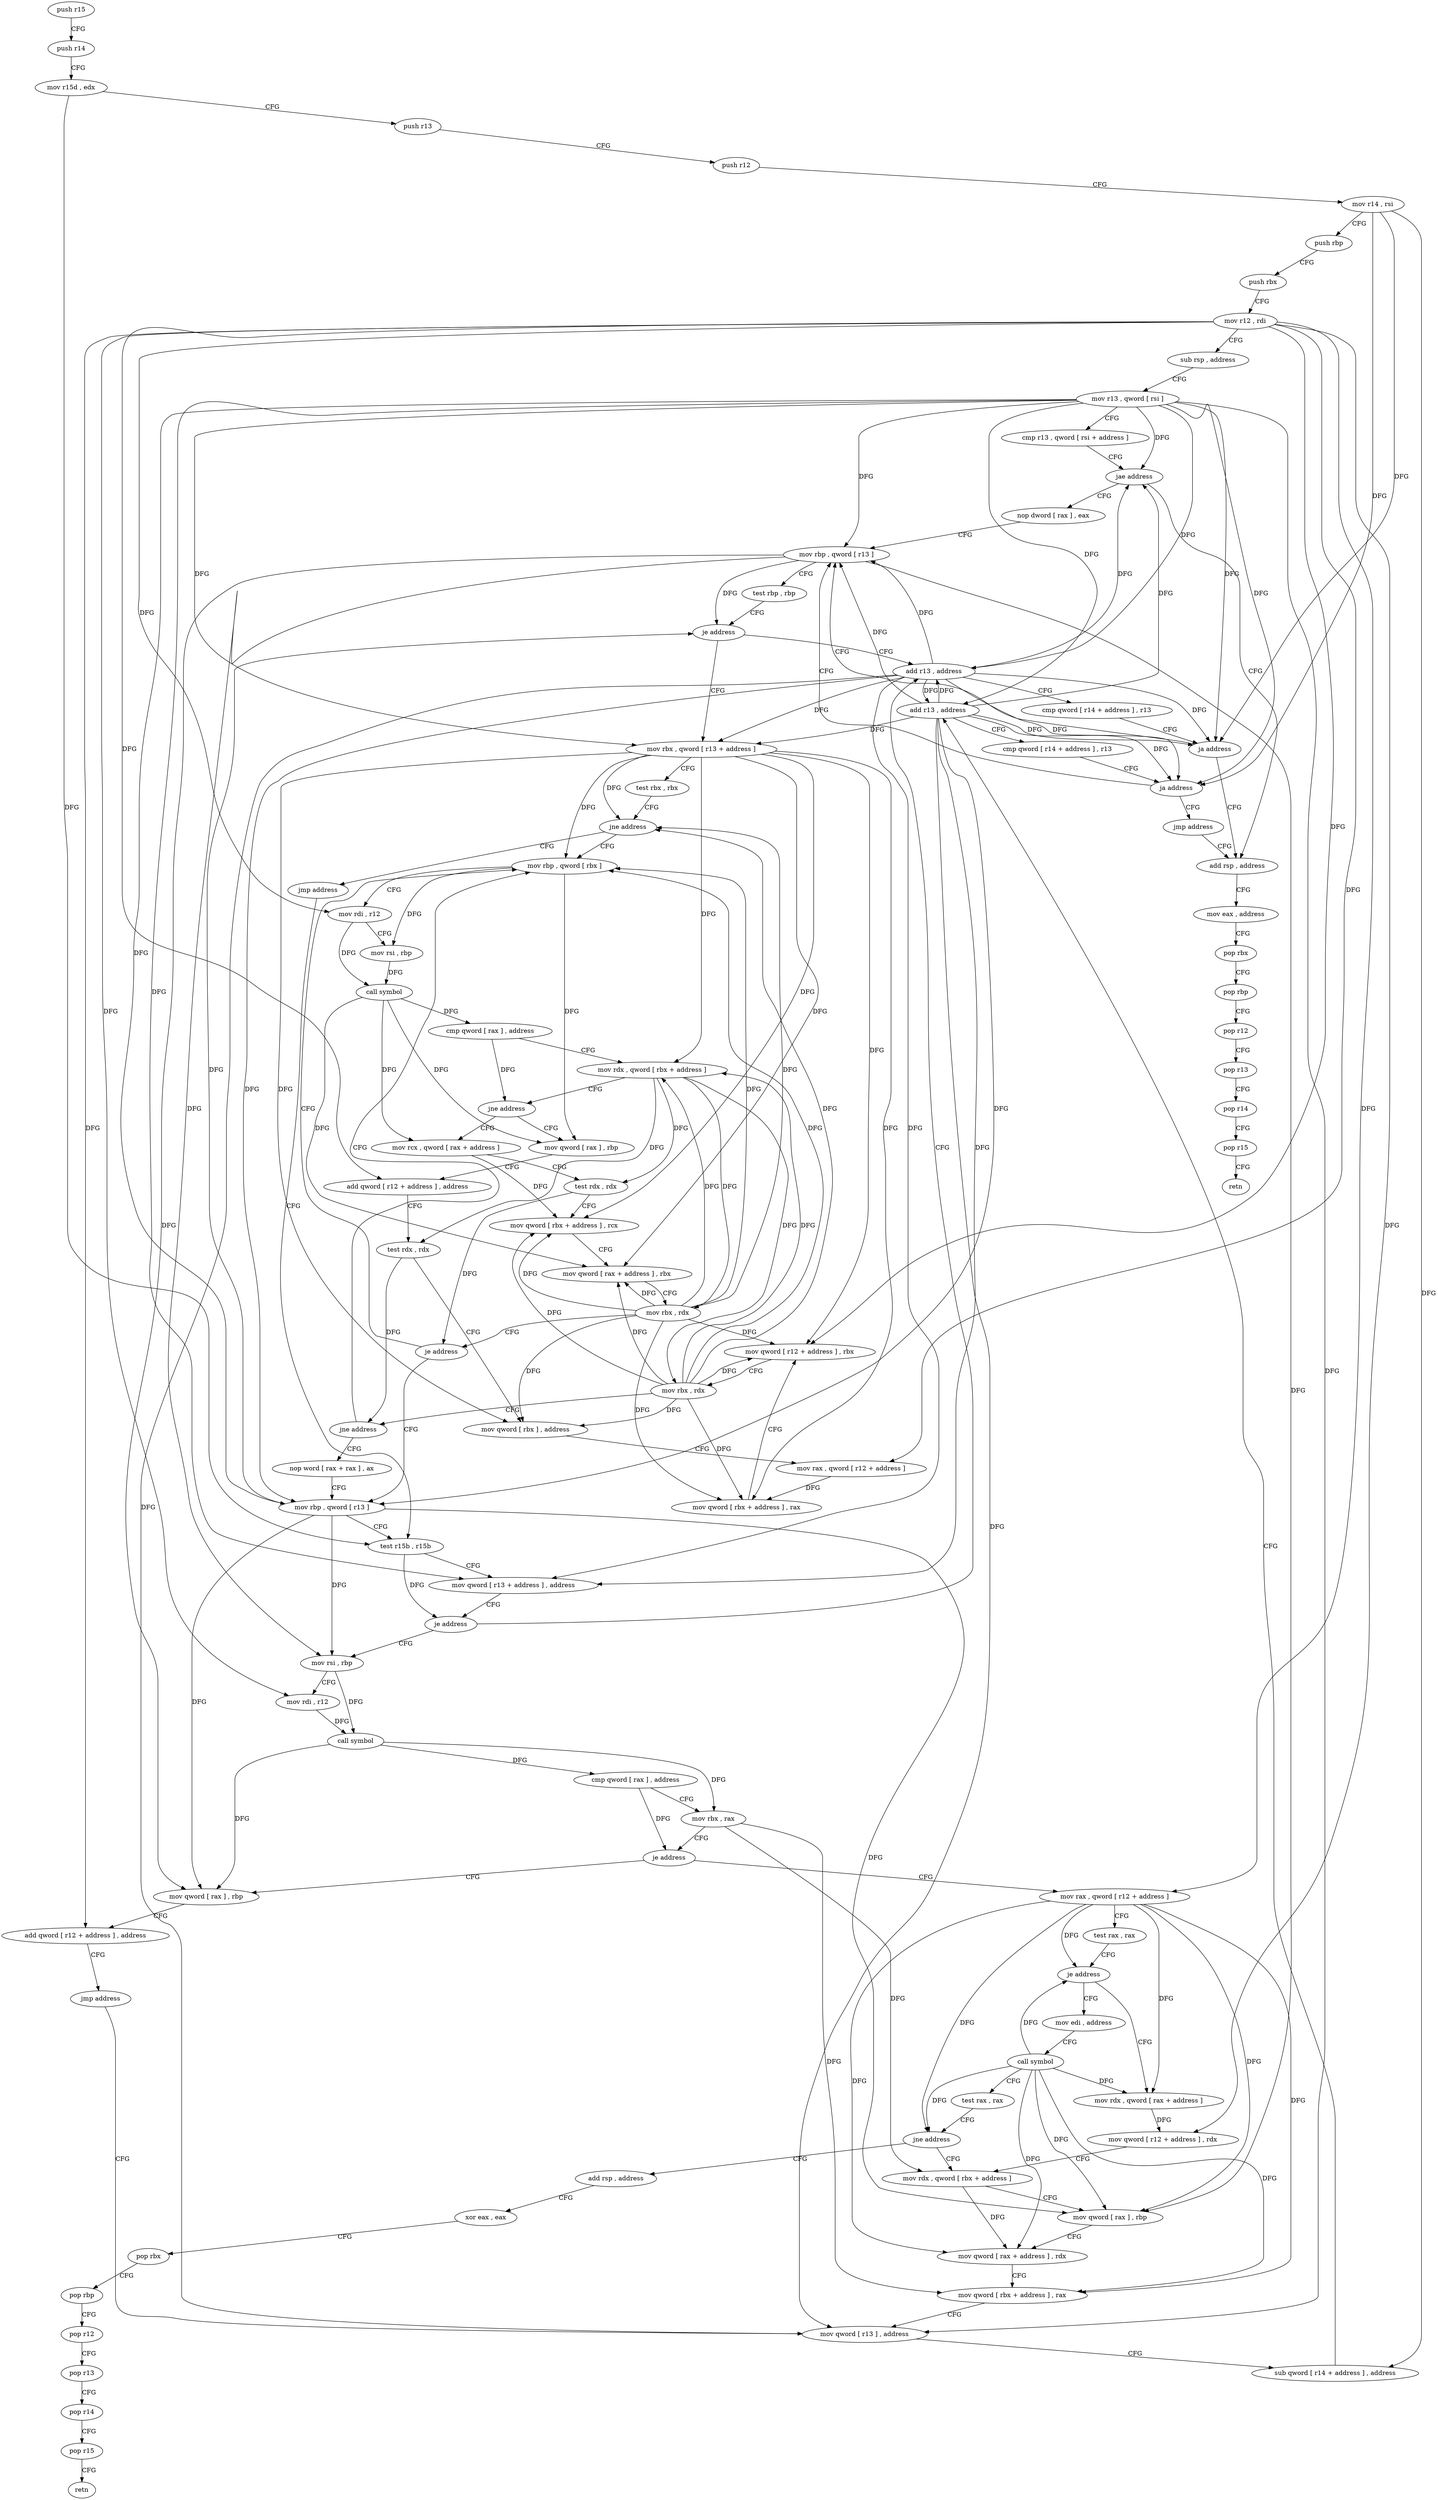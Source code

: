 digraph "func" {
"4279824" [label = "push r15" ]
"4279826" [label = "push r14" ]
"4279828" [label = "mov r15d , edx" ]
"4279831" [label = "push r13" ]
"4279833" [label = "push r12" ]
"4279835" [label = "mov r14 , rsi" ]
"4279838" [label = "push rbp" ]
"4279839" [label = "push rbx" ]
"4279840" [label = "mov r12 , rdi" ]
"4279843" [label = "sub rsp , address" ]
"4279847" [label = "mov r13 , qword [ rsi ]" ]
"4279850" [label = "cmp r13 , qword [ rsi + address ]" ]
"4279854" [label = "jae address" ]
"4280007" [label = "add rsp , address" ]
"4279860" [label = "nop dword [ rax ] , eax" ]
"4280011" [label = "mov eax , address" ]
"4280016" [label = "pop rbx" ]
"4280017" [label = "pop rbp" ]
"4280018" [label = "pop r12" ]
"4280020" [label = "pop r13" ]
"4280022" [label = "pop r14" ]
"4280024" [label = "pop r15" ]
"4280026" [label = "retn" ]
"4279864" [label = "mov rbp , qword [ r13 ]" ]
"4279993" [label = "add r13 , address" ]
"4279997" [label = "cmp qword [ r14 + address ] , r13" ]
"4280001" [label = "ja address" ]
"4279873" [label = "mov rbx , qword [ r13 + address ]" ]
"4279877" [label = "test rbx , rbx" ]
"4279880" [label = "jne address" ]
"4279908" [label = "mov rbp , qword [ rbx ]" ]
"4279882" [label = "jmp address" ]
"4279868" [label = "test rbp , rbp" ]
"4279871" [label = "je address" ]
"4279911" [label = "mov rdi , r12" ]
"4279914" [label = "mov rsi , rbp" ]
"4279917" [label = "call symbol" ]
"4279922" [label = "cmp qword [ rax ] , address" ]
"4279926" [label = "mov rdx , qword [ rbx + address ]" ]
"4279930" [label = "jne address" ]
"4279888" [label = "mov rcx , qword [ rax + address ]" ]
"4279932" [label = "mov qword [ rax ] , rbp" ]
"4279980" [label = "test r15b , r15b" ]
"4279892" [label = "test rdx , rdx" ]
"4279895" [label = "mov qword [ rbx + address ] , rcx" ]
"4279899" [label = "mov qword [ rax + address ] , rbx" ]
"4279903" [label = "mov rbx , rdx" ]
"4279906" [label = "je address" ]
"4279976" [label = "mov rbp , qword [ r13 ]" ]
"4279935" [label = "add qword [ r12 + address ] , address" ]
"4279941" [label = "test rdx , rdx" ]
"4279944" [label = "mov qword [ rbx ] , address" ]
"4279951" [label = "mov rax , qword [ r12 + address ]" ]
"4279956" [label = "mov qword [ rbx + address ] , rax" ]
"4279960" [label = "mov qword [ r12 + address ] , rbx" ]
"4279965" [label = "mov rbx , rdx" ]
"4279968" [label = "jne address" ]
"4279970" [label = "nop word [ rax + rax ] , ax" ]
"4279983" [label = "mov qword [ r13 + address ] , address" ]
"4279991" [label = "je address" ]
"4280032" [label = "mov rsi , rbp" ]
"4280035" [label = "mov rdi , r12" ]
"4280038" [label = "call symbol" ]
"4280043" [label = "cmp qword [ rax ] , address" ]
"4280047" [label = "mov rbx , rax" ]
"4280050" [label = "je address" ]
"4280115" [label = "mov qword [ rax ] , rbp" ]
"4280052" [label = "mov rax , qword [ r12 + address ]" ]
"4280118" [label = "add qword [ r12 + address ] , address" ]
"4280124" [label = "jmp address" ]
"4280086" [label = "mov qword [ r13 ] , address" ]
"4280057" [label = "test rax , rax" ]
"4280060" [label = "je address" ]
"4280126" [label = "mov edi , address" ]
"4280062" [label = "mov rdx , qword [ rax + address ]" ]
"4280094" [label = "sub qword [ r14 + address ] , address" ]
"4280099" [label = "add r13 , address" ]
"4280103" [label = "cmp qword [ r14 + address ] , r13" ]
"4280107" [label = "ja address" ]
"4280113" [label = "jmp address" ]
"4280131" [label = "call symbol" ]
"4280136" [label = "test rax , rax" ]
"4280139" [label = "jne address" ]
"4280071" [label = "mov rdx , qword [ rbx + address ]" ]
"4280141" [label = "add rsp , address" ]
"4280066" [label = "mov qword [ r12 + address ] , rdx" ]
"4280075" [label = "mov qword [ rax ] , rbp" ]
"4280078" [label = "mov qword [ rax + address ] , rdx" ]
"4280082" [label = "mov qword [ rbx + address ] , rax" ]
"4280145" [label = "xor eax , eax" ]
"4280147" [label = "pop rbx" ]
"4280148" [label = "pop rbp" ]
"4280149" [label = "pop r12" ]
"4280151" [label = "pop r13" ]
"4280153" [label = "pop r14" ]
"4280155" [label = "pop r15" ]
"4280157" [label = "retn" ]
"4279824" -> "4279826" [ label = "CFG" ]
"4279826" -> "4279828" [ label = "CFG" ]
"4279828" -> "4279831" [ label = "CFG" ]
"4279828" -> "4279980" [ label = "DFG" ]
"4279831" -> "4279833" [ label = "CFG" ]
"4279833" -> "4279835" [ label = "CFG" ]
"4279835" -> "4279838" [ label = "CFG" ]
"4279835" -> "4280001" [ label = "DFG" ]
"4279835" -> "4280094" [ label = "DFG" ]
"4279835" -> "4280107" [ label = "DFG" ]
"4279838" -> "4279839" [ label = "CFG" ]
"4279839" -> "4279840" [ label = "CFG" ]
"4279840" -> "4279843" [ label = "CFG" ]
"4279840" -> "4279911" [ label = "DFG" ]
"4279840" -> "4279935" [ label = "DFG" ]
"4279840" -> "4279951" [ label = "DFG" ]
"4279840" -> "4279960" [ label = "DFG" ]
"4279840" -> "4280035" [ label = "DFG" ]
"4279840" -> "4280118" [ label = "DFG" ]
"4279840" -> "4280052" [ label = "DFG" ]
"4279840" -> "4280066" [ label = "DFG" ]
"4279843" -> "4279847" [ label = "CFG" ]
"4279847" -> "4279850" [ label = "CFG" ]
"4279847" -> "4279854" [ label = "DFG" ]
"4279847" -> "4279864" [ label = "DFG" ]
"4279847" -> "4279993" [ label = "DFG" ]
"4279847" -> "4280001" [ label = "DFG" ]
"4279847" -> "4279873" [ label = "DFG" ]
"4279847" -> "4279983" [ label = "DFG" ]
"4279847" -> "4279976" [ label = "DFG" ]
"4279847" -> "4280086" [ label = "DFG" ]
"4279847" -> "4280099" [ label = "DFG" ]
"4279847" -> "4280107" [ label = "DFG" ]
"4279850" -> "4279854" [ label = "CFG" ]
"4279854" -> "4280007" [ label = "CFG" ]
"4279854" -> "4279860" [ label = "CFG" ]
"4280007" -> "4280011" [ label = "CFG" ]
"4279860" -> "4279864" [ label = "CFG" ]
"4280011" -> "4280016" [ label = "CFG" ]
"4280016" -> "4280017" [ label = "CFG" ]
"4280017" -> "4280018" [ label = "CFG" ]
"4280018" -> "4280020" [ label = "CFG" ]
"4280020" -> "4280022" [ label = "CFG" ]
"4280022" -> "4280024" [ label = "CFG" ]
"4280024" -> "4280026" [ label = "CFG" ]
"4279864" -> "4279868" [ label = "CFG" ]
"4279864" -> "4279871" [ label = "DFG" ]
"4279864" -> "4280032" [ label = "DFG" ]
"4279864" -> "4280115" [ label = "DFG" ]
"4279864" -> "4280075" [ label = "DFG" ]
"4279993" -> "4279997" [ label = "CFG" ]
"4279993" -> "4279864" [ label = "DFG" ]
"4279993" -> "4279854" [ label = "DFG" ]
"4279993" -> "4280001" [ label = "DFG" ]
"4279993" -> "4279873" [ label = "DFG" ]
"4279993" -> "4279983" [ label = "DFG" ]
"4279993" -> "4279976" [ label = "DFG" ]
"4279993" -> "4280086" [ label = "DFG" ]
"4279993" -> "4280099" [ label = "DFG" ]
"4279993" -> "4280107" [ label = "DFG" ]
"4279997" -> "4280001" [ label = "CFG" ]
"4280001" -> "4279864" [ label = "CFG" ]
"4280001" -> "4280007" [ label = "CFG" ]
"4279873" -> "4279877" [ label = "CFG" ]
"4279873" -> "4279880" [ label = "DFG" ]
"4279873" -> "4279908" [ label = "DFG" ]
"4279873" -> "4279926" [ label = "DFG" ]
"4279873" -> "4279895" [ label = "DFG" ]
"4279873" -> "4279899" [ label = "DFG" ]
"4279873" -> "4279944" [ label = "DFG" ]
"4279873" -> "4279956" [ label = "DFG" ]
"4279873" -> "4279960" [ label = "DFG" ]
"4279877" -> "4279880" [ label = "CFG" ]
"4279880" -> "4279908" [ label = "CFG" ]
"4279880" -> "4279882" [ label = "CFG" ]
"4279908" -> "4279911" [ label = "CFG" ]
"4279908" -> "4279914" [ label = "DFG" ]
"4279908" -> "4279932" [ label = "DFG" ]
"4279882" -> "4279980" [ label = "CFG" ]
"4279868" -> "4279871" [ label = "CFG" ]
"4279871" -> "4279993" [ label = "CFG" ]
"4279871" -> "4279873" [ label = "CFG" ]
"4279911" -> "4279914" [ label = "CFG" ]
"4279911" -> "4279917" [ label = "DFG" ]
"4279914" -> "4279917" [ label = "DFG" ]
"4279917" -> "4279922" [ label = "DFG" ]
"4279917" -> "4279888" [ label = "DFG" ]
"4279917" -> "4279899" [ label = "DFG" ]
"4279917" -> "4279932" [ label = "DFG" ]
"4279922" -> "4279926" [ label = "CFG" ]
"4279922" -> "4279930" [ label = "DFG" ]
"4279926" -> "4279930" [ label = "CFG" ]
"4279926" -> "4279892" [ label = "DFG" ]
"4279926" -> "4279903" [ label = "DFG" ]
"4279926" -> "4279941" [ label = "DFG" ]
"4279926" -> "4279965" [ label = "DFG" ]
"4279930" -> "4279888" [ label = "CFG" ]
"4279930" -> "4279932" [ label = "CFG" ]
"4279888" -> "4279892" [ label = "CFG" ]
"4279888" -> "4279895" [ label = "DFG" ]
"4279932" -> "4279935" [ label = "CFG" ]
"4279980" -> "4279983" [ label = "CFG" ]
"4279980" -> "4279991" [ label = "DFG" ]
"4279892" -> "4279895" [ label = "CFG" ]
"4279892" -> "4279906" [ label = "DFG" ]
"4279895" -> "4279899" [ label = "CFG" ]
"4279899" -> "4279903" [ label = "CFG" ]
"4279903" -> "4279906" [ label = "CFG" ]
"4279903" -> "4279880" [ label = "DFG" ]
"4279903" -> "4279908" [ label = "DFG" ]
"4279903" -> "4279926" [ label = "DFG" ]
"4279903" -> "4279899" [ label = "DFG" ]
"4279903" -> "4279895" [ label = "DFG" ]
"4279903" -> "4279944" [ label = "DFG" ]
"4279903" -> "4279956" [ label = "DFG" ]
"4279903" -> "4279960" [ label = "DFG" ]
"4279906" -> "4279976" [ label = "CFG" ]
"4279906" -> "4279908" [ label = "CFG" ]
"4279976" -> "4279980" [ label = "CFG" ]
"4279976" -> "4279871" [ label = "DFG" ]
"4279976" -> "4280032" [ label = "DFG" ]
"4279976" -> "4280115" [ label = "DFG" ]
"4279976" -> "4280075" [ label = "DFG" ]
"4279935" -> "4279941" [ label = "CFG" ]
"4279941" -> "4279944" [ label = "CFG" ]
"4279941" -> "4279968" [ label = "DFG" ]
"4279944" -> "4279951" [ label = "CFG" ]
"4279951" -> "4279956" [ label = "DFG" ]
"4279956" -> "4279960" [ label = "CFG" ]
"4279960" -> "4279965" [ label = "CFG" ]
"4279965" -> "4279968" [ label = "CFG" ]
"4279965" -> "4279880" [ label = "DFG" ]
"4279965" -> "4279908" [ label = "DFG" ]
"4279965" -> "4279926" [ label = "DFG" ]
"4279965" -> "4279899" [ label = "DFG" ]
"4279965" -> "4279944" [ label = "DFG" ]
"4279965" -> "4279960" [ label = "DFG" ]
"4279965" -> "4279895" [ label = "DFG" ]
"4279965" -> "4279956" [ label = "DFG" ]
"4279968" -> "4279908" [ label = "CFG" ]
"4279968" -> "4279970" [ label = "CFG" ]
"4279970" -> "4279976" [ label = "CFG" ]
"4279983" -> "4279991" [ label = "CFG" ]
"4279991" -> "4280032" [ label = "CFG" ]
"4279991" -> "4279993" [ label = "CFG" ]
"4280032" -> "4280035" [ label = "CFG" ]
"4280032" -> "4280038" [ label = "DFG" ]
"4280035" -> "4280038" [ label = "DFG" ]
"4280038" -> "4280043" [ label = "DFG" ]
"4280038" -> "4280047" [ label = "DFG" ]
"4280038" -> "4280115" [ label = "DFG" ]
"4280043" -> "4280047" [ label = "CFG" ]
"4280043" -> "4280050" [ label = "DFG" ]
"4280047" -> "4280050" [ label = "CFG" ]
"4280047" -> "4280071" [ label = "DFG" ]
"4280047" -> "4280082" [ label = "DFG" ]
"4280050" -> "4280115" [ label = "CFG" ]
"4280050" -> "4280052" [ label = "CFG" ]
"4280115" -> "4280118" [ label = "CFG" ]
"4280052" -> "4280057" [ label = "CFG" ]
"4280052" -> "4280060" [ label = "DFG" ]
"4280052" -> "4280139" [ label = "DFG" ]
"4280052" -> "4280062" [ label = "DFG" ]
"4280052" -> "4280075" [ label = "DFG" ]
"4280052" -> "4280078" [ label = "DFG" ]
"4280052" -> "4280082" [ label = "DFG" ]
"4280118" -> "4280124" [ label = "CFG" ]
"4280124" -> "4280086" [ label = "CFG" ]
"4280086" -> "4280094" [ label = "CFG" ]
"4280057" -> "4280060" [ label = "CFG" ]
"4280060" -> "4280126" [ label = "CFG" ]
"4280060" -> "4280062" [ label = "CFG" ]
"4280126" -> "4280131" [ label = "CFG" ]
"4280062" -> "4280066" [ label = "DFG" ]
"4280094" -> "4280099" [ label = "CFG" ]
"4280099" -> "4280103" [ label = "CFG" ]
"4280099" -> "4279864" [ label = "DFG" ]
"4280099" -> "4279993" [ label = "DFG" ]
"4280099" -> "4280001" [ label = "DFG" ]
"4280099" -> "4279873" [ label = "DFG" ]
"4280099" -> "4279983" [ label = "DFG" ]
"4280099" -> "4279976" [ label = "DFG" ]
"4280099" -> "4280086" [ label = "DFG" ]
"4280099" -> "4279854" [ label = "DFG" ]
"4280099" -> "4280107" [ label = "DFG" ]
"4280103" -> "4280107" [ label = "CFG" ]
"4280107" -> "4279864" [ label = "CFG" ]
"4280107" -> "4280113" [ label = "CFG" ]
"4280113" -> "4280007" [ label = "CFG" ]
"4280131" -> "4280136" [ label = "CFG" ]
"4280131" -> "4280060" [ label = "DFG" ]
"4280131" -> "4280139" [ label = "DFG" ]
"4280131" -> "4280062" [ label = "DFG" ]
"4280131" -> "4280075" [ label = "DFG" ]
"4280131" -> "4280078" [ label = "DFG" ]
"4280131" -> "4280082" [ label = "DFG" ]
"4280136" -> "4280139" [ label = "CFG" ]
"4280139" -> "4280071" [ label = "CFG" ]
"4280139" -> "4280141" [ label = "CFG" ]
"4280071" -> "4280075" [ label = "CFG" ]
"4280071" -> "4280078" [ label = "DFG" ]
"4280141" -> "4280145" [ label = "CFG" ]
"4280066" -> "4280071" [ label = "CFG" ]
"4280075" -> "4280078" [ label = "CFG" ]
"4280078" -> "4280082" [ label = "CFG" ]
"4280082" -> "4280086" [ label = "CFG" ]
"4280145" -> "4280147" [ label = "CFG" ]
"4280147" -> "4280148" [ label = "CFG" ]
"4280148" -> "4280149" [ label = "CFG" ]
"4280149" -> "4280151" [ label = "CFG" ]
"4280151" -> "4280153" [ label = "CFG" ]
"4280153" -> "4280155" [ label = "CFG" ]
"4280155" -> "4280157" [ label = "CFG" ]
}

